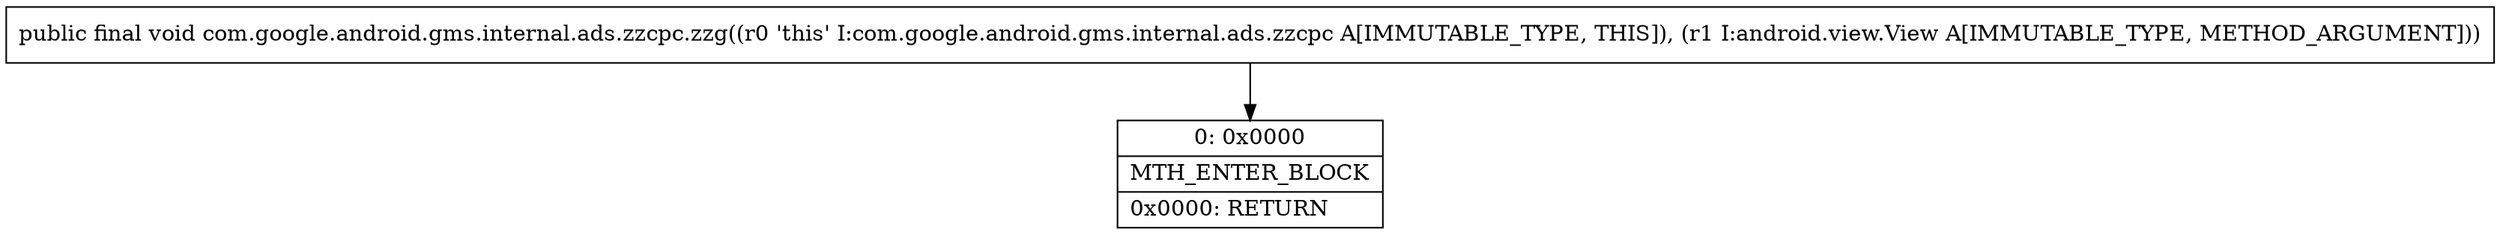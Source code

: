 digraph "CFG forcom.google.android.gms.internal.ads.zzcpc.zzg(Landroid\/view\/View;)V" {
Node_0 [shape=record,label="{0\:\ 0x0000|MTH_ENTER_BLOCK\l|0x0000: RETURN   \l}"];
MethodNode[shape=record,label="{public final void com.google.android.gms.internal.ads.zzcpc.zzg((r0 'this' I:com.google.android.gms.internal.ads.zzcpc A[IMMUTABLE_TYPE, THIS]), (r1 I:android.view.View A[IMMUTABLE_TYPE, METHOD_ARGUMENT])) }"];
MethodNode -> Node_0;
}


